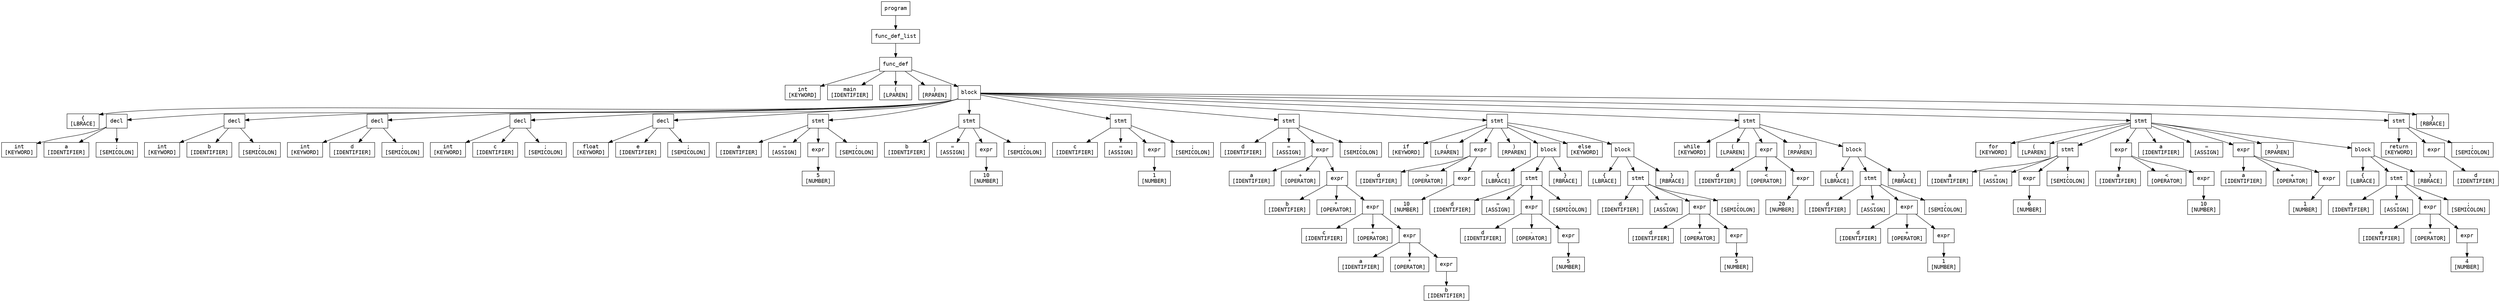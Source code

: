 digraph ParseTree {
  node [shape=box, fontname="Courier"];
  node0 [label="program"];
  node1 [label="func_def_list"];
  node2 [label="func_def"];
  node3 [label="int\n[KEYWORD]"];
  node2 -> node3;
  node4 [label="main\n[IDENTIFIER]"];
  node2 -> node4;
  node5 [label="(\n[LPAREN]"];
  node2 -> node5;
  node6 [label=")\n[RPAREN]"];
  node2 -> node6;
  node7 [label="block"];
  node8 [label="{\n[LBRACE]"];
  node7 -> node8;
  node9 [label="decl"];
  node10 [label="int\n[KEYWORD]"];
  node9 -> node10;
  node11 [label="a\n[IDENTIFIER]"];
  node9 -> node11;
  node12 [label=";\n[SEMICOLON]"];
  node9 -> node12;
  node7 -> node9;
  node13 [label="decl"];
  node14 [label="int\n[KEYWORD]"];
  node13 -> node14;
  node15 [label="b\n[IDENTIFIER]"];
  node13 -> node15;
  node16 [label=";\n[SEMICOLON]"];
  node13 -> node16;
  node7 -> node13;
  node17 [label="decl"];
  node18 [label="int\n[KEYWORD]"];
  node17 -> node18;
  node19 [label="d\n[IDENTIFIER]"];
  node17 -> node19;
  node20 [label=";\n[SEMICOLON]"];
  node17 -> node20;
  node7 -> node17;
  node21 [label="decl"];
  node22 [label="int\n[KEYWORD]"];
  node21 -> node22;
  node23 [label="c\n[IDENTIFIER]"];
  node21 -> node23;
  node24 [label=";\n[SEMICOLON]"];
  node21 -> node24;
  node7 -> node21;
  node25 [label="decl"];
  node26 [label="float\n[KEYWORD]"];
  node25 -> node26;
  node27 [label="e\n[IDENTIFIER]"];
  node25 -> node27;
  node28 [label=";\n[SEMICOLON]"];
  node25 -> node28;
  node7 -> node25;
  node29 [label="stmt"];
  node30 [label="a\n[IDENTIFIER]"];
  node29 -> node30;
  node31 [label="=\n[ASSIGN]"];
  node29 -> node31;
  node32 [label="expr"];
  node33 [label="5\n[NUMBER]"];
  node32 -> node33;
  node29 -> node32;
  node34 [label=";\n[SEMICOLON]"];
  node29 -> node34;
  node7 -> node29;
  node35 [label="stmt"];
  node36 [label="b\n[IDENTIFIER]"];
  node35 -> node36;
  node37 [label="=\n[ASSIGN]"];
  node35 -> node37;
  node38 [label="expr"];
  node39 [label="10\n[NUMBER]"];
  node38 -> node39;
  node35 -> node38;
  node40 [label=";\n[SEMICOLON]"];
  node35 -> node40;
  node7 -> node35;
  node41 [label="stmt"];
  node42 [label="c\n[IDENTIFIER]"];
  node41 -> node42;
  node43 [label="=\n[ASSIGN]"];
  node41 -> node43;
  node44 [label="expr"];
  node45 [label="1\n[NUMBER]"];
  node44 -> node45;
  node41 -> node44;
  node46 [label=";\n[SEMICOLON]"];
  node41 -> node46;
  node7 -> node41;
  node47 [label="stmt"];
  node48 [label="d\n[IDENTIFIER]"];
  node47 -> node48;
  node49 [label="=\n[ASSIGN]"];
  node47 -> node49;
  node50 [label="expr"];
  node51 [label="a\n[IDENTIFIER]"];
  node50 -> node51;
  node52 [label="+\n[OPERATOR]"];
  node50 -> node52;
  node53 [label="expr"];
  node54 [label="b\n[IDENTIFIER]"];
  node53 -> node54;
  node55 [label="*\n[OPERATOR]"];
  node53 -> node55;
  node56 [label="expr"];
  node57 [label="c\n[IDENTIFIER]"];
  node56 -> node57;
  node58 [label="+\n[OPERATOR]"];
  node56 -> node58;
  node59 [label="expr"];
  node60 [label="a\n[IDENTIFIER]"];
  node59 -> node60;
  node61 [label="*\n[OPERATOR]"];
  node59 -> node61;
  node62 [label="expr"];
  node63 [label="b\n[IDENTIFIER]"];
  node62 -> node63;
  node59 -> node62;
  node56 -> node59;
  node53 -> node56;
  node50 -> node53;
  node47 -> node50;
  node64 [label=";\n[SEMICOLON]"];
  node47 -> node64;
  node7 -> node47;
  node65 [label="stmt"];
  node66 [label="if\n[KEYWORD]"];
  node65 -> node66;
  node67 [label="(\n[LPAREN]"];
  node65 -> node67;
  node68 [label="expr"];
  node69 [label="d\n[IDENTIFIER]"];
  node68 -> node69;
  node70 [label=">\n[OPERATOR]"];
  node68 -> node70;
  node71 [label="expr"];
  node72 [label="10\n[NUMBER]"];
  node71 -> node72;
  node68 -> node71;
  node65 -> node68;
  node73 [label=")\n[RPAREN]"];
  node65 -> node73;
  node74 [label="block"];
  node75 [label="{\n[LBRACE]"];
  node74 -> node75;
  node76 [label="stmt"];
  node77 [label="d\n[IDENTIFIER]"];
  node76 -> node77;
  node78 [label="=\n[ASSIGN]"];
  node76 -> node78;
  node79 [label="expr"];
  node80 [label="d\n[IDENTIFIER]"];
  node79 -> node80;
  node81 [label="-\n[OPERATOR]"];
  node79 -> node81;
  node82 [label="expr"];
  node83 [label="5\n[NUMBER]"];
  node82 -> node83;
  node79 -> node82;
  node76 -> node79;
  node84 [label=";\n[SEMICOLON]"];
  node76 -> node84;
  node74 -> node76;
  node85 [label="}\n[RBRACE]"];
  node74 -> node85;
  node65 -> node74;
  node86 [label="else\n[KEYWORD]"];
  node65 -> node86;
  node87 [label="block"];
  node88 [label="{\n[LBRACE]"];
  node87 -> node88;
  node89 [label="stmt"];
  node90 [label="d\n[IDENTIFIER]"];
  node89 -> node90;
  node91 [label="=\n[ASSIGN]"];
  node89 -> node91;
  node92 [label="expr"];
  node93 [label="d\n[IDENTIFIER]"];
  node92 -> node93;
  node94 [label="+\n[OPERATOR]"];
  node92 -> node94;
  node95 [label="expr"];
  node96 [label="5\n[NUMBER]"];
  node95 -> node96;
  node92 -> node95;
  node89 -> node92;
  node97 [label=";\n[SEMICOLON]"];
  node89 -> node97;
  node87 -> node89;
  node98 [label="}\n[RBRACE]"];
  node87 -> node98;
  node65 -> node87;
  node7 -> node65;
  node99 [label="stmt"];
  node100 [label="while\n[KEYWORD]"];
  node99 -> node100;
  node101 [label="(\n[LPAREN]"];
  node99 -> node101;
  node102 [label="expr"];
  node103 [label="d\n[IDENTIFIER]"];
  node102 -> node103;
  node104 [label="<\n[OPERATOR]"];
  node102 -> node104;
  node105 [label="expr"];
  node106 [label="20\n[NUMBER]"];
  node105 -> node106;
  node102 -> node105;
  node99 -> node102;
  node107 [label=")\n[RPAREN]"];
  node99 -> node107;
  node108 [label="block"];
  node109 [label="{\n[LBRACE]"];
  node108 -> node109;
  node110 [label="stmt"];
  node111 [label="d\n[IDENTIFIER]"];
  node110 -> node111;
  node112 [label="=\n[ASSIGN]"];
  node110 -> node112;
  node113 [label="expr"];
  node114 [label="d\n[IDENTIFIER]"];
  node113 -> node114;
  node115 [label="+\n[OPERATOR]"];
  node113 -> node115;
  node116 [label="expr"];
  node117 [label="1\n[NUMBER]"];
  node116 -> node117;
  node113 -> node116;
  node110 -> node113;
  node118 [label=";\n[SEMICOLON]"];
  node110 -> node118;
  node108 -> node110;
  node119 [label="}\n[RBRACE]"];
  node108 -> node119;
  node99 -> node108;
  node7 -> node99;
  node120 [label="stmt"];
  node121 [label="for\n[KEYWORD]"];
  node120 -> node121;
  node122 [label="(\n[LPAREN]"];
  node120 -> node122;
  node123 [label="stmt"];
  node124 [label="a\n[IDENTIFIER]"];
  node123 -> node124;
  node125 [label="=\n[ASSIGN]"];
  node123 -> node125;
  node126 [label="expr"];
  node127 [label="6\n[NUMBER]"];
  node126 -> node127;
  node123 -> node126;
  node128 [label=";\n[SEMICOLON]"];
  node123 -> node128;
  node120 -> node123;
  node129 [label="expr"];
  node130 [label="a\n[IDENTIFIER]"];
  node129 -> node130;
  node131 [label="<\n[OPERATOR]"];
  node129 -> node131;
  node132 [label="expr"];
  node133 [label="10\n[NUMBER]"];
  node132 -> node133;
  node129 -> node132;
  node120 -> node129;
  node134 [label="a\n[IDENTIFIER]"];
  node120 -> node134;
  node135 [label="=\n[ASSIGN]"];
  node120 -> node135;
  node136 [label="expr"];
  node137 [label="a\n[IDENTIFIER]"];
  node136 -> node137;
  node138 [label="+\n[OPERATOR]"];
  node136 -> node138;
  node139 [label="expr"];
  node140 [label="1\n[NUMBER]"];
  node139 -> node140;
  node136 -> node139;
  node120 -> node136;
  node141 [label=")\n[RPAREN]"];
  node120 -> node141;
  node142 [label="block"];
  node143 [label="{\n[LBRACE]"];
  node142 -> node143;
  node144 [label="stmt"];
  node145 [label="e\n[IDENTIFIER]"];
  node144 -> node145;
  node146 [label="=\n[ASSIGN]"];
  node144 -> node146;
  node147 [label="expr"];
  node148 [label="e\n[IDENTIFIER]"];
  node147 -> node148;
  node149 [label="+\n[OPERATOR]"];
  node147 -> node149;
  node150 [label="expr"];
  node151 [label="4\n[NUMBER]"];
  node150 -> node151;
  node147 -> node150;
  node144 -> node147;
  node152 [label=";\n[SEMICOLON]"];
  node144 -> node152;
  node142 -> node144;
  node153 [label="}\n[RBRACE]"];
  node142 -> node153;
  node120 -> node142;
  node7 -> node120;
  node154 [label="stmt"];
  node155 [label="return\n[KEYWORD]"];
  node154 -> node155;
  node156 [label="expr"];
  node157 [label="d\n[IDENTIFIER]"];
  node156 -> node157;
  node154 -> node156;
  node158 [label=";\n[SEMICOLON]"];
  node154 -> node158;
  node7 -> node154;
  node159 [label="}\n[RBRACE]"];
  node7 -> node159;
  node2 -> node7;
  node1 -> node2;
  node0 -> node1;
}
